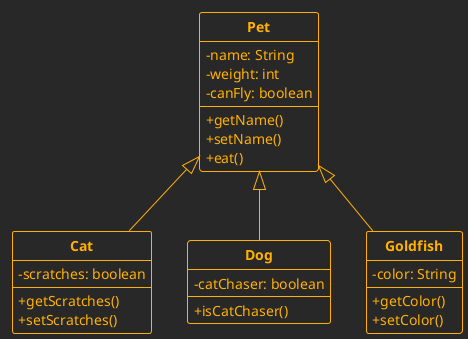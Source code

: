 @startuml example_class_diagram

' this is a comment line

' set the theme
!theme crt-amber

' hide PlantUML "circle", to use classic UML Class notation
hide circle

' show class attributes visibility as -,+,#,~ rather than icons
skinparam classAttributeIconSize 0


' define class Pet and bold the name, using **
class Pet as "**Pet**" {
  -name: String
  -weight: int
  -canFly: boolean
  +getName()
  +setName()
  +eat()
}

class Cat as "**Cat**" {
  -scratches: boolean
  +getScratches()
  +setScratches()
}

class Dog as "**Dog**" {
  -catChaser: boolean
  +isCatChaser()
}

class Goldfish as "**Goldfish**" {
  -color: String
  +getColor()
  +setColor()
}

' represent inheritance relationships
Pet <|-- Cat
Pet <|-- Dog
' or like this
class Goldfish extends Pet

@enduml

